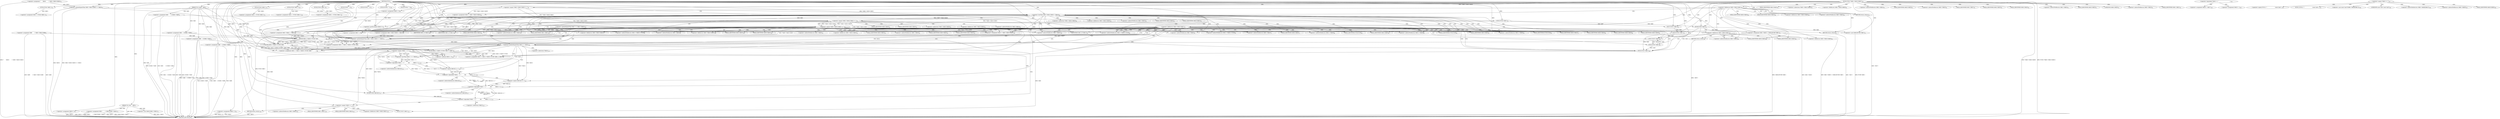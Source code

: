 digraph "FUN1" {  
"8" [label = <(METHOD,FUN1)<SUB>1</SUB>> ]
"488" [label = <(METHOD_RETURN,ANY)<SUB>1</SUB>> ]
"9" [label = <(PARAM,T42_Face    VAR1)<SUB>1</SUB>> ]
"10" [label = <(PARAM,T42_Loader  VAR2)<SUB>2</SUB>> ]
"13" [label = <(&lt;operator&gt;.assignment,VAR3       = &amp;VAR2-&gt;VAR3)<SUB>4</SUB>> ]
"20" [label = <(&lt;operator&gt;.assignment,VAR4   = &amp;VAR2-&gt;VAR5)<SUB>5</SUB>> ]
"27" [label = <(&lt;operator&gt;.assignment,VAR6   = &amp;VAR2-&gt;VAR7)<SUB>6</SUB>> ]
"34" [label = <(&lt;operator&gt;.assignment,VAR8   = &amp;VAR2-&gt;VAR8)<SUB>7</SUB>> ]
"41" [label = <(&lt;operator&gt;.assignment,VAR9       = VAR3-&gt;VAR10.VAR9)<SUB>8</SUB>> ]
"50" [label = <(&lt;operator&gt;.assignment,VAR12        = (VAR13)VAR1-&gt;VAR12)<SUB>11</SUB>> ]
"59" [label = <(&lt;operator&gt;.assignment,*       VAR16        = VAR3-&gt;VAR10.VAR16)<SUB>14</SUB>> ]
"68" [label = <(&lt;operator&gt;.assignment,VAR18 = 0)<SUB>16</SUB>> ]
"72" [label = <(&lt;operator&gt;.assignment,VAR19 = 0)<SUB>17</SUB>> ]
"75" [label = <(FUN2,FUN2( VAR3 ))<SUB>20</SUB>> ]
"236" [label = <(&lt;operator&gt;.assignment,VAR11 = VAR12-&gt;VAR26-&gt;FUN8( VAR4,
             ...)<SUB>80</SUB>> ]
"253" [label = <(&lt;operator&gt;.assignment,VAR11 = VAR12-&gt;VAR26-&gt;FUN8( VAR6,
             ...)<SUB>86</SUB>> ]
"270" [label = <(&lt;operator&gt;.assignment,VAR11 = VAR12-&gt;VAR26-&gt;FUN8( VAR8, 4, VAR9 ))<SUB>95</SUB>> ]
"285" [label = <(&lt;operator&gt;.assignment,VAR17 = 0)<SUB>99</SUB>> ]
"78" [label = <(&lt;operator&gt;.greaterEqualsThan,VAR3-&gt;VAR10.VAR20 &gt;= VAR16)<SUB>22</SUB>> ]
"94" [label = <(FUN5,FUN5( *VAR3-&gt;VAR10.VAR20 ))<SUB>29</SUB>> ]
"221" [label = <(&lt;operator&gt;.greaterEqualsThan,VAR3-&gt;VAR10.VAR20 &gt;= VAR16)<SUB>71</SUB>> ]
"250" [label = <(IDENTIFIER,VAR11,if (VAR11))<SUB>83</SUB>> ]
"267" [label = <(IDENTIFIER,VAR11,if (VAR11))<SUB>89</SUB>> ]
"282" [label = <(IDENTIFIER,VAR11,if (VAR11))<SUB>96</SUB>> ]
"52" [label = <(&lt;operator&gt;.cast,(VAR13)VAR1-&gt;VAR12)<SUB>11</SUB>> ]
"86" [label = <(FUN3,FUN3(( &quot;&quot; )))<SUB>24</SUB>> ]
"88" [label = <(&lt;operator&gt;.assignment,VAR11 = FUN4( VAR21 ))<SUB>25</SUB>> ]
"102" [label = <(&lt;operator&gt;.assignment,VAR2-&gt;VAR23 = (VAR24)FUN6( VAR3 ))<SUB>31</SUB>> ]
"229" [label = <(FUN3,FUN3(( &quot;&quot; )))<SUB>73</SUB>> ]
"231" [label = <(&lt;operator&gt;.assignment,VAR11 = FUN4( VAR21 ))<SUB>74</SUB>> ]
"238" [label = <(FUN8,VAR12-&gt;VAR26-&gt;FUN8( VAR4,
                     ...)<SUB>80</SUB>> ]
"255" [label = <(FUN8,VAR12-&gt;VAR26-&gt;FUN8( VAR6,
                     ...)<SUB>86</SUB>> ]
"272" [label = <(FUN8,VAR12-&gt;VAR26-&gt;FUN8( VAR8, 4, VAR9 ))<SUB>95</SUB>> ]
"291" [label = <(FUN2,FUN2( VAR3 ))<SUB>106</SUB>> ]
"293" [label = <(&lt;operator&gt;.assignment,VAR15 = VAR3-&gt;VAR10.VAR20)<SUB>108</SUB>> ]
"343" [label = <(FUN7,FUN7( VAR3 ))<SUB>122</SUB>> ]
"301" [label = <(&lt;operator&gt;.greaterEqualsThan,VAR15 &gt;= VAR16)<SUB>109</SUB>> ]
"307" [label = <(&lt;operator&gt;.logicalAnd,*VAR15   == ''          &amp;&amp;
           VAR15 + 3...)<SUB>113</SUB>> ]
"337" [label = <(&lt;operator&gt;.equals,*VAR15 == '')<SUB>119</SUB>> ]
"354" [label = <(FUN3,FUN3(( &quot;&quot; )))<SUB>138</SUB>> ]
"356" [label = <(&lt;operator&gt;.assignment,VAR11 = FUN4( VAR21 ))<SUB>139</SUB>> ]
"90" [label = <(FUN4,FUN4( VAR21 ))<SUB>25</SUB>> ]
"106" [label = <(&lt;operator&gt;.cast,(VAR24)FUN6( VAR3 ))<SUB>31</SUB>> ]
"117" [label = <(RETURN,return;,return;)<SUB>33</SUB>> ]
"121" [label = <(&lt;operator&gt;.equals,*VAR3-&gt;VAR10.VAR20 == '')<SUB>35</SUB>> ]
"233" [label = <(FUN4,FUN4( VAR21 ))<SUB>74</SUB>> ]
"352" [label = <(RETURN,return;,return;)<SUB>136</SUB>> ]
"108" [label = <(FUN6,FUN6( VAR3 ))<SUB>31</SUB>> ]
"131" [label = <(&lt;operator&gt;.assignment,VAR25 = 0)<SUB>39</SUB>> ]
"134" [label = <(FUN7,FUN7( VAR3 ))<SUB>42</SUB>> ]
"144" [label = <(FUN2,FUN2( VAR3 ))<SUB>45</SUB>> ]
"146" [label = <(&lt;operator&gt;.assignment,VAR15 = VAR3-&gt;VAR10.VAR20)<SUB>46</SUB>> ]
"308" [label = <(&lt;operator&gt;.logicalAnd,*VAR15   == ''          &amp;&amp;
           VAR15 + 3...)<SUB>113</SUB>> ]
"330" [label = <(FUN9,FUN9( VAR15[3] ))<SUB>117</SUB>> ]
"358" [label = <(FUN4,FUN4( VAR21 ))<SUB>139</SUB>> ]
"154" [label = <(&lt;operator&gt;.lessThan,VAR3-&gt;VAR10.VAR20 &lt; VAR16)<SUB>48</SUB>> ]
"213" [label = <(FUN3,FUN3(( &quot;&quot; )))<SUB>66</SUB>> ]
"215" [label = <(&lt;operator&gt;.assignment,VAR11 = FUN4( VAR21 ))<SUB>67</SUB>> ]
"309" [label = <(&lt;operator&gt;.logicalAnd,*VAR15   == ''          &amp;&amp;
           VAR15 + 3...)<SUB>113</SUB>> ]
"325" [label = <(&lt;operator&gt;.equals,VAR15[2] == '')<SUB>116</SUB>> ]
"143" [label = <(RETURN,return;,return;)<SUB>44</SUB>> ]
"199" [label = <(FUN7,FUN7( VAR3 ))<SUB>58</SUB>> ]
"209" [label = <(FUN2,FUN2( VAR3 ))<SUB>61</SUB>> ]
"310" [label = <(&lt;operator&gt;.logicalAnd,*VAR15   == ''          &amp;&amp;
           VAR15 + 3...)<SUB>113</SUB>> ]
"320" [label = <(&lt;operator&gt;.equals,VAR15[1] == '')<SUB>115</SUB>> ]
"163" [label = <(&lt;operator&gt;.equals,*VAR3-&gt;VAR10.VAR20 == '')<SUB>50</SUB>> ]
"217" [label = <(FUN4,FUN4( VAR21 ))<SUB>67</SUB>> ]
"311" [label = <(&lt;operator&gt;.equals,*VAR15   == '')<SUB>113</SUB>> ]
"315" [label = <(&lt;operator&gt;.lessThan,VAR15 + 3 &lt; VAR16)<SUB>114</SUB>> ]
"172" [label = <(&lt;operator&gt;.postIncrement,VAR25++)<SUB>51</SUB>> ]
"208" [label = <(RETURN,return;,return;)<SUB>60</SUB>> ]
"316" [label = <(&lt;operator&gt;.addition,VAR15 + 3)<SUB>114</SUB>> ]
"177" [label = <(&lt;operator&gt;.equals,*VAR3-&gt;VAR10.VAR20 == '')<SUB>52</SUB>> ]
"186" [label = <(&lt;operator&gt;.assignment,VAR2-&gt;VAR23  = VAR25)<SUB>54</SUB>> ]
"191" [label = <(&lt;operator&gt;.assignment,VAR3-&gt;VAR10.VAR20 = VAR15)<SUB>55</SUB>> ]
"222" [label = <(&lt;operator&gt;.fieldAccess,VAR3-&gt;VAR10.VAR20)<SUB>71</SUB>> ]
"239" [label = <(&lt;operator&gt;.indirectFieldAccess,VAR12-&gt;VAR26-&gt;FUN8)<SUB>80</SUB>> ]
"245" [label = <(&lt;operator&gt;.indirectFieldAccess,VAR2-&gt;VAR23)<SUB>81</SUB>> ]
"256" [label = <(&lt;operator&gt;.indirectFieldAccess,VAR12-&gt;VAR26-&gt;FUN8)<SUB>86</SUB>> ]
"262" [label = <(&lt;operator&gt;.indirectFieldAccess,VAR2-&gt;VAR23)<SUB>87</SUB>> ]
"273" [label = <(&lt;operator&gt;.indirectFieldAccess,VAR12-&gt;VAR26-&gt;FUN8)<SUB>95</SUB>> ]
"103" [label = <(&lt;operator&gt;.indirectFieldAccess,VAR2-&gt;VAR23)<SUB>31</SUB>> ]
"111" [label = <(&lt;operator&gt;.fieldAccess,VAR3-&gt;VAR10.VAR11)<SUB>32</SUB>> ]
"223" [label = <(&lt;operator&gt;.indirectFieldAccess,VAR3-&gt;VAR10)<SUB>71</SUB>> ]
"226" [label = <(FIELD_IDENTIFIER,VAR20,VAR20)<SUB>71</SUB>> ]
"240" [label = <(&lt;operator&gt;.indirectFieldAccess,VAR12-&gt;VAR26)<SUB>80</SUB>> ]
"243" [label = <(FIELD_IDENTIFIER,FUN8,FUN8)<SUB>80</SUB>> ]
"247" [label = <(FIELD_IDENTIFIER,VAR23,VAR23)<SUB>81</SUB>> ]
"257" [label = <(&lt;operator&gt;.indirectFieldAccess,VAR12-&gt;VAR26)<SUB>86</SUB>> ]
"260" [label = <(FIELD_IDENTIFIER,FUN8,FUN8)<SUB>86</SUB>> ]
"264" [label = <(FIELD_IDENTIFIER,VAR23,VAR23)<SUB>87</SUB>> ]
"274" [label = <(&lt;operator&gt;.indirectFieldAccess,VAR12-&gt;VAR26)<SUB>95</SUB>> ]
"277" [label = <(FIELD_IDENTIFIER,FUN8,FUN8)<SUB>95</SUB>> ]
"295" [label = <(&lt;operator&gt;.fieldAccess,VAR3-&gt;VAR10.VAR20)<SUB>108</SUB>> ]
"346" [label = <(&lt;operator&gt;.fieldAccess,VAR3-&gt;VAR10.VAR11)<SUB>135</SUB>> ]
"395" [label = <(&lt;operator&gt;.logicalAnd,*VAR15 == ''                                   ...)<SUB>154</SUB>> ]
"481" [label = <(&lt;operator&gt;.greaterEqualsThan,VAR17 &gt;= VAR2-&gt;VAR23)<SUB>183</SUB>> ]
"105" [label = <(FIELD_IDENTIFIER,VAR23,VAR23)<SUB>31</SUB>> ]
"107" [label = <(UNKNOWN,VAR24,VAR24)<SUB>31</SUB>> ]
"112" [label = <(&lt;operator&gt;.indirectFieldAccess,VAR3-&gt;VAR10)<SUB>32</SUB>> ]
"115" [label = <(FIELD_IDENTIFIER,VAR11,VAR11)<SUB>32</SUB>> ]
"225" [label = <(FIELD_IDENTIFIER,VAR10,VAR10)<SUB>71</SUB>> ]
"242" [label = <(FIELD_IDENTIFIER,VAR26,VAR26)<SUB>80</SUB>> ]
"259" [label = <(FIELD_IDENTIFIER,VAR26,VAR26)<SUB>86</SUB>> ]
"276" [label = <(FIELD_IDENTIFIER,VAR26,VAR26)<SUB>95</SUB>> ]
"296" [label = <(&lt;operator&gt;.indirectFieldAccess,VAR3-&gt;VAR10)<SUB>108</SUB>> ]
"299" [label = <(FIELD_IDENTIFIER,VAR20,VAR20)<SUB>108</SUB>> ]
"338" [label = <(&lt;operator&gt;.indirection,*VAR15)<SUB>119</SUB>> ]
"347" [label = <(&lt;operator&gt;.indirectFieldAccess,VAR3-&gt;VAR10)<SUB>135</SUB>> ]
"350" [label = <(FIELD_IDENTIFIER,VAR11,VAR11)<SUB>135</SUB>> ]
"396" [label = <(&lt;operator&gt;.equals,*VAR15 == '')<SUB>154</SUB>> ]
"400" [label = <(&lt;operator&gt;.equals,FUN11( &quot;&quot;,
                        (const char*...)<SUB>155</SUB>> ]
"412" [label = <(&lt;operator&gt;.assignment,VAR18 = VAR17)<SUB>158</SUB>> ]
"415" [label = <(&lt;operator&gt;.assignment,VAR19 = 1)<SUB>159</SUB>> ]
"114" [label = <(FIELD_IDENTIFIER,VAR10,VAR10)<SUB>32</SUB>> ]
"122" [label = <(&lt;operator&gt;.indirection,*VAR3-&gt;VAR10.VAR20)<SUB>35</SUB>> ]
"298" [label = <(FIELD_IDENTIFIER,VAR10,VAR10)<SUB>108</SUB>> ]
"331" [label = <(&lt;operator&gt;.indirectIndexAccess,VAR15[3])<SUB>117</SUB>> ]
"349" [label = <(FIELD_IDENTIFIER,VAR10,VAR10)<SUB>135</SUB>> ]
"401" [label = <(FUN11,FUN11( &quot;&quot;,
                        (const char*...)<SUB>155</SUB>> ]
"123" [label = <(&lt;operator&gt;.fieldAccess,VAR3-&gt;VAR10.VAR20)<SUB>35</SUB>> ]
"137" [label = <(&lt;operator&gt;.fieldAccess,VAR3-&gt;VAR10.VAR11)<SUB>43</SUB>> ]
"148" [label = <(&lt;operator&gt;.fieldAccess,VAR3-&gt;VAR10.VAR20)<SUB>46</SUB>> ]
"326" [label = <(&lt;operator&gt;.indirectIndexAccess,VAR15[2])<SUB>116</SUB>> ]
"403" [label = <(&lt;operator&gt;.cast,(const char*)(VAR6-&gt;VAR28[VAR17]))<SUB>156</SUB>> ]
"124" [label = <(&lt;operator&gt;.indirectFieldAccess,VAR3-&gt;VAR10)<SUB>35</SUB>> ]
"127" [label = <(FIELD_IDENTIFIER,VAR20,VAR20)<SUB>35</SUB>> ]
"138" [label = <(&lt;operator&gt;.indirectFieldAccess,VAR3-&gt;VAR10)<SUB>43</SUB>> ]
"141" [label = <(FIELD_IDENTIFIER,VAR11,VAR11)<SUB>43</SUB>> ]
"149" [label = <(&lt;operator&gt;.indirectFieldAccess,VAR3-&gt;VAR10)<SUB>46</SUB>> ]
"152" [label = <(FIELD_IDENTIFIER,VAR20,VAR20)<SUB>46</SUB>> ]
"155" [label = <(&lt;operator&gt;.fieldAccess,VAR3-&gt;VAR10.VAR20)<SUB>48</SUB>> ]
"321" [label = <(&lt;operator&gt;.indirectIndexAccess,VAR15[1])<SUB>115</SUB>> ]
"404" [label = <(UNKNOWN,const char*,const char*)<SUB>156</SUB>> ]
"405" [label = <(&lt;operator&gt;.indirectIndexAccess,VAR6-&gt;VAR28[VAR17])<SUB>156</SUB>> ]
"126" [label = <(FIELD_IDENTIFIER,VAR10,VAR10)<SUB>35</SUB>> ]
"140" [label = <(FIELD_IDENTIFIER,VAR10,VAR10)<SUB>43</SUB>> ]
"151" [label = <(FIELD_IDENTIFIER,VAR10,VAR10)<SUB>46</SUB>> ]
"156" [label = <(&lt;operator&gt;.indirectFieldAccess,VAR3-&gt;VAR10)<SUB>48</SUB>> ]
"159" [label = <(FIELD_IDENTIFIER,VAR20,VAR20)<SUB>48</SUB>> ]
"202" [label = <(&lt;operator&gt;.fieldAccess,VAR3-&gt;VAR10.VAR11)<SUB>59</SUB>> ]
"312" [label = <(&lt;operator&gt;.indirection,*VAR15)<SUB>113</SUB>> ]
"406" [label = <(&lt;operator&gt;.indirectFieldAccess,VAR6-&gt;VAR28)<SUB>156</SUB>> ]
"158" [label = <(FIELD_IDENTIFIER,VAR10,VAR10)<SUB>48</SUB>> ]
"164" [label = <(&lt;operator&gt;.indirection,*VAR3-&gt;VAR10.VAR20)<SUB>50</SUB>> ]
"203" [label = <(&lt;operator&gt;.indirectFieldAccess,VAR3-&gt;VAR10)<SUB>59</SUB>> ]
"206" [label = <(FIELD_IDENTIFIER,VAR11,VAR11)<SUB>59</SUB>> ]
"408" [label = <(FIELD_IDENTIFIER,VAR28,VAR28)<SUB>156</SUB>> ]
"165" [label = <(&lt;operator&gt;.fieldAccess,VAR3-&gt;VAR10.VAR20)<SUB>50</SUB>> ]
"205" [label = <(FIELD_IDENTIFIER,VAR10,VAR10)<SUB>59</SUB>> ]
"166" [label = <(&lt;operator&gt;.indirectFieldAccess,VAR3-&gt;VAR10)<SUB>50</SUB>> ]
"169" [label = <(FIELD_IDENTIFIER,VAR20,VAR20)<SUB>50</SUB>> ]
"168" [label = <(FIELD_IDENTIFIER,VAR10,VAR10)<SUB>50</SUB>> ]
"178" [label = <(&lt;operator&gt;.indirection,*VAR3-&gt;VAR10.VAR20)<SUB>52</SUB>> ]
"179" [label = <(&lt;operator&gt;.fieldAccess,VAR3-&gt;VAR10.VAR20)<SUB>52</SUB>> ]
"187" [label = <(&lt;operator&gt;.indirectFieldAccess,VAR2-&gt;VAR23)<SUB>54</SUB>> ]
"192" [label = <(&lt;operator&gt;.fieldAccess,VAR3-&gt;VAR10.VAR20)<SUB>55</SUB>> ]
"180" [label = <(&lt;operator&gt;.indirectFieldAccess,VAR3-&gt;VAR10)<SUB>52</SUB>> ]
"183" [label = <(FIELD_IDENTIFIER,VAR20,VAR20)<SUB>52</SUB>> ]
"189" [label = <(FIELD_IDENTIFIER,VAR23,VAR23)<SUB>54</SUB>> ]
"193" [label = <(&lt;operator&gt;.indirectFieldAccess,VAR3-&gt;VAR10)<SUB>55</SUB>> ]
"196" [label = <(FIELD_IDENTIFIER,VAR20,VAR20)<SUB>55</SUB>> ]
"182" [label = <(FIELD_IDENTIFIER,VAR10,VAR10)<SUB>52</SUB>> ]
"195" [label = <(FIELD_IDENTIFIER,VAR10,VAR10)<SUB>55</SUB>> ]
  "352" -> "488"  [ label = "DDG: &lt;RET&gt;"] 
  "117" -> "488"  [ label = "DDG: &lt;RET&gt;"] 
  "208" -> "488"  [ label = "DDG: &lt;RET&gt;"] 
  "143" -> "488"  [ label = "DDG: &lt;RET&gt;"] 
  "9" -> "488"  [ label = "DDG: VAR1"] 
  "10" -> "488"  [ label = "DDG: VAR2"] 
  "13" -> "488"  [ label = "DDG: &amp;VAR2-&gt;VAR3"] 
  "13" -> "488"  [ label = "DDG: VAR3       = &amp;VAR2-&gt;VAR3"] 
  "20" -> "488"  [ label = "DDG: VAR4"] 
  "20" -> "488"  [ label = "DDG: &amp;VAR2-&gt;VAR5"] 
  "20" -> "488"  [ label = "DDG: VAR4   = &amp;VAR2-&gt;VAR5"] 
  "27" -> "488"  [ label = "DDG: VAR6"] 
  "27" -> "488"  [ label = "DDG: &amp;VAR2-&gt;VAR7"] 
  "27" -> "488"  [ label = "DDG: VAR6   = &amp;VAR2-&gt;VAR7"] 
  "34" -> "488"  [ label = "DDG: VAR8"] 
  "34" -> "488"  [ label = "DDG: &amp;VAR2-&gt;VAR8"] 
  "34" -> "488"  [ label = "DDG: VAR8   = &amp;VAR2-&gt;VAR8"] 
  "41" -> "488"  [ label = "DDG: VAR9"] 
  "41" -> "488"  [ label = "DDG: VAR9       = VAR3-&gt;VAR10.VAR9"] 
  "50" -> "488"  [ label = "DDG: VAR12"] 
  "52" -> "488"  [ label = "DDG: VAR1-&gt;VAR12"] 
  "50" -> "488"  [ label = "DDG: (VAR13)VAR1-&gt;VAR12"] 
  "50" -> "488"  [ label = "DDG: VAR12        = (VAR13)VAR1-&gt;VAR12"] 
  "59" -> "488"  [ label = "DDG: *       VAR16        = VAR3-&gt;VAR10.VAR16"] 
  "68" -> "488"  [ label = "DDG: VAR18"] 
  "68" -> "488"  [ label = "DDG: VAR18 = 0"] 
  "72" -> "488"  [ label = "DDG: VAR19"] 
  "72" -> "488"  [ label = "DDG: VAR19 = 0"] 
  "75" -> "488"  [ label = "DDG: FUN2( VAR3 )"] 
  "78" -> "488"  [ label = "DDG: VAR16"] 
  "78" -> "488"  [ label = "DDG: VAR3-&gt;VAR10.VAR20 &gt;= VAR16"] 
  "94" -> "488"  [ label = "DDG: *VAR3-&gt;VAR10.VAR20"] 
  "94" -> "488"  [ label = "DDG: FUN5( *VAR3-&gt;VAR10.VAR20 )"] 
  "102" -> "488"  [ label = "DDG: VAR2-&gt;VAR23"] 
  "108" -> "488"  [ label = "DDG: VAR3"] 
  "106" -> "488"  [ label = "DDG: FUN6( VAR3 )"] 
  "102" -> "488"  [ label = "DDG: (VAR24)FUN6( VAR3 )"] 
  "102" -> "488"  [ label = "DDG: VAR2-&gt;VAR23 = (VAR24)FUN6( VAR3 )"] 
  "8" -> "9"  [ label = "DDG: "] 
  "8" -> "10"  [ label = "DDG: "] 
  "10" -> "13"  [ label = "DDG: VAR2"] 
  "10" -> "20"  [ label = "DDG: VAR2"] 
  "10" -> "27"  [ label = "DDG: VAR2"] 
  "10" -> "34"  [ label = "DDG: VAR2"] 
  "9" -> "50"  [ label = "DDG: VAR1"] 
  "8" -> "68"  [ label = "DDG: "] 
  "8" -> "72"  [ label = "DDG: "] 
  "238" -> "236"  [ label = "DDG: VAR12-&gt;VAR26-&gt;FUN8"] 
  "238" -> "236"  [ label = "DDG: VAR4"] 
  "238" -> "236"  [ label = "DDG: VAR2-&gt;VAR23"] 
  "238" -> "236"  [ label = "DDG: VAR9"] 
  "255" -> "253"  [ label = "DDG: VAR12-&gt;VAR26-&gt;FUN8"] 
  "255" -> "253"  [ label = "DDG: VAR6"] 
  "255" -> "253"  [ label = "DDG: VAR2-&gt;VAR23"] 
  "255" -> "253"  [ label = "DDG: VAR9"] 
  "272" -> "270"  [ label = "DDG: VAR12-&gt;VAR26-&gt;FUN8"] 
  "272" -> "270"  [ label = "DDG: VAR8"] 
  "272" -> "270"  [ label = "DDG: 4"] 
  "272" -> "270"  [ label = "DDG: VAR9"] 
  "8" -> "285"  [ label = "DDG: "] 
  "13" -> "75"  [ label = "DDG: VAR3"] 
  "8" -> "75"  [ label = "DDG: "] 
  "8" -> "250"  [ label = "DDG: "] 
  "8" -> "267"  [ label = "DDG: "] 
  "8" -> "282"  [ label = "DDG: "] 
  "9" -> "52"  [ label = "DDG: VAR1"] 
  "59" -> "78"  [ label = "DDG: VAR16"] 
  "8" -> "78"  [ label = "DDG: "] 
  "90" -> "88"  [ label = "DDG: VAR21"] 
  "108" -> "102"  [ label = "DDG: VAR3"] 
  "94" -> "221"  [ label = "DDG: *VAR3-&gt;VAR10.VAR20"] 
  "121" -> "221"  [ label = "DDG: *VAR3-&gt;VAR10.VAR20"] 
  "154" -> "221"  [ label = "DDG: VAR3-&gt;VAR10.VAR20"] 
  "163" -> "221"  [ label = "DDG: *VAR3-&gt;VAR10.VAR20"] 
  "177" -> "221"  [ label = "DDG: *VAR3-&gt;VAR10.VAR20"] 
  "191" -> "221"  [ label = "DDG: VAR3-&gt;VAR10.VAR20"] 
  "78" -> "221"  [ label = "DDG: VAR16"] 
  "154" -> "221"  [ label = "DDG: VAR16"] 
  "8" -> "221"  [ label = "DDG: "] 
  "233" -> "231"  [ label = "DDG: VAR21"] 
  "20" -> "238"  [ label = "DDG: VAR4"] 
  "8" -> "238"  [ label = "DDG: "] 
  "10" -> "238"  [ label = "DDG: VAR2"] 
  "186" -> "238"  [ label = "DDG: VAR2-&gt;VAR23"] 
  "102" -> "238"  [ label = "DDG: VAR2-&gt;VAR23"] 
  "41" -> "238"  [ label = "DDG: VAR9"] 
  "238" -> "255"  [ label = "DDG: VAR12-&gt;VAR26-&gt;FUN8"] 
  "27" -> "255"  [ label = "DDG: VAR6"] 
  "8" -> "255"  [ label = "DDG: "] 
  "10" -> "255"  [ label = "DDG: VAR2"] 
  "238" -> "255"  [ label = "DDG: VAR2-&gt;VAR23"] 
  "238" -> "255"  [ label = "DDG: VAR9"] 
  "255" -> "272"  [ label = "DDG: VAR12-&gt;VAR26-&gt;FUN8"] 
  "34" -> "272"  [ label = "DDG: VAR8"] 
  "8" -> "272"  [ label = "DDG: "] 
  "255" -> "272"  [ label = "DDG: VAR9"] 
  "94" -> "293"  [ label = "DDG: *VAR3-&gt;VAR10.VAR20"] 
  "121" -> "293"  [ label = "DDG: *VAR3-&gt;VAR10.VAR20"] 
  "163" -> "293"  [ label = "DDG: *VAR3-&gt;VAR10.VAR20"] 
  "177" -> "293"  [ label = "DDG: *VAR3-&gt;VAR10.VAR20"] 
  "8" -> "86"  [ label = "DDG: "] 
  "8" -> "229"  [ label = "DDG: "] 
  "144" -> "291"  [ label = "DDG: VAR3"] 
  "209" -> "291"  [ label = "DDG: VAR3"] 
  "108" -> "291"  [ label = "DDG: VAR3"] 
  "8" -> "291"  [ label = "DDG: "] 
  "291" -> "343"  [ label = "DDG: VAR3"] 
  "8" -> "343"  [ label = "DDG: "] 
  "358" -> "356"  [ label = "DDG: VAR21"] 
  "8" -> "90"  [ label = "DDG: "] 
  "108" -> "106"  [ label = "DDG: VAR3"] 
  "8" -> "117"  [ label = "DDG: "] 
  "8" -> "233"  [ label = "DDG: "] 
  "293" -> "301"  [ label = "DDG: VAR15"] 
  "8" -> "301"  [ label = "DDG: "] 
  "221" -> "301"  [ label = "DDG: VAR16"] 
  "308" -> "307"  [ label = "DDG: *VAR15   == ''          &amp;&amp;
           VAR15 + 3 &lt; VAR16        &amp;&amp;
           VAR15[1] == ''"] 
  "308" -> "307"  [ label = "DDG: VAR15[2] == ''"] 
  "330" -> "307"  [ label = "DDG: VAR15[3]"] 
  "311" -> "337"  [ label = "DDG: *VAR15"] 
  "8" -> "337"  [ label = "DDG: "] 
  "8" -> "352"  [ label = "DDG: "] 
  "8" -> "354"  [ label = "DDG: "] 
  "75" -> "108"  [ label = "DDG: VAR3"] 
  "8" -> "108"  [ label = "DDG: "] 
  "94" -> "121"  [ label = "DDG: *VAR3-&gt;VAR10.VAR20"] 
  "8" -> "121"  [ label = "DDG: "] 
  "8" -> "131"  [ label = "DDG: "] 
  "121" -> "146"  [ label = "DDG: *VAR3-&gt;VAR10.VAR20"] 
  "309" -> "308"  [ label = "DDG: *VAR15   == ''          &amp;&amp;
           VAR15 + 3 &lt; VAR16"] 
  "309" -> "308"  [ label = "DDG: VAR15[1] == ''"] 
  "325" -> "308"  [ label = "DDG: VAR15[2]"] 
  "325" -> "308"  [ label = "DDG: ''"] 
  "301" -> "330"  [ label = "DDG: VAR15"] 
  "311" -> "330"  [ label = "DDG: *VAR15"] 
  "8" -> "330"  [ label = "DDG: "] 
  "8" -> "358"  [ label = "DDG: "] 
  "75" -> "134"  [ label = "DDG: VAR3"] 
  "8" -> "134"  [ label = "DDG: "] 
  "134" -> "144"  [ label = "DDG: VAR3"] 
  "8" -> "144"  [ label = "DDG: "] 
  "217" -> "215"  [ label = "DDG: VAR21"] 
  "310" -> "309"  [ label = "DDG: *VAR15   == ''"] 
  "310" -> "309"  [ label = "DDG: VAR15 + 3 &lt; VAR16"] 
  "320" -> "309"  [ label = "DDG: VAR15[1]"] 
  "320" -> "309"  [ label = "DDG: ''"] 
  "301" -> "325"  [ label = "DDG: VAR15"] 
  "311" -> "325"  [ label = "DDG: *VAR15"] 
  "8" -> "325"  [ label = "DDG: "] 
  "8" -> "143"  [ label = "DDG: "] 
  "121" -> "154"  [ label = "DDG: *VAR3-&gt;VAR10.VAR20"] 
  "163" -> "154"  [ label = "DDG: *VAR3-&gt;VAR10.VAR20"] 
  "177" -> "154"  [ label = "DDG: *VAR3-&gt;VAR10.VAR20"] 
  "78" -> "154"  [ label = "DDG: VAR16"] 
  "8" -> "154"  [ label = "DDG: "] 
  "8" -> "213"  [ label = "DDG: "] 
  "311" -> "310"  [ label = "DDG: *VAR15"] 
  "311" -> "310"  [ label = "DDG: ''"] 
  "315" -> "310"  [ label = "DDG: VAR15 + 3"] 
  "315" -> "310"  [ label = "DDG: VAR16"] 
  "301" -> "320"  [ label = "DDG: VAR15"] 
  "311" -> "320"  [ label = "DDG: *VAR15"] 
  "8" -> "320"  [ label = "DDG: "] 
  "144" -> "199"  [ label = "DDG: VAR3"] 
  "209" -> "199"  [ label = "DDG: VAR3"] 
  "8" -> "199"  [ label = "DDG: "] 
  "199" -> "209"  [ label = "DDG: VAR3"] 
  "8" -> "209"  [ label = "DDG: "] 
  "8" -> "217"  [ label = "DDG: "] 
  "8" -> "311"  [ label = "DDG: "] 
  "301" -> "315"  [ label = "DDG: VAR15"] 
  "311" -> "315"  [ label = "DDG: *VAR15"] 
  "8" -> "315"  [ label = "DDG: "] 
  "301" -> "315"  [ label = "DDG: VAR16"] 
  "121" -> "163"  [ label = "DDG: *VAR3-&gt;VAR10.VAR20"] 
  "177" -> "163"  [ label = "DDG: *VAR3-&gt;VAR10.VAR20"] 
  "8" -> "163"  [ label = "DDG: "] 
  "8" -> "208"  [ label = "DDG: "] 
  "301" -> "316"  [ label = "DDG: VAR15"] 
  "311" -> "316"  [ label = "DDG: *VAR15"] 
  "8" -> "316"  [ label = "DDG: "] 
  "131" -> "172"  [ label = "DDG: VAR25"] 
  "8" -> "172"  [ label = "DDG: "] 
  "163" -> "177"  [ label = "DDG: *VAR3-&gt;VAR10.VAR20"] 
  "8" -> "177"  [ label = "DDG: "] 
  "131" -> "186"  [ label = "DDG: VAR25"] 
  "172" -> "186"  [ label = "DDG: VAR25"] 
  "8" -> "186"  [ label = "DDG: "] 
  "146" -> "191"  [ label = "DDG: VAR15"] 
  "8" -> "191"  [ label = "DDG: "] 
  "94" -> "102"  [ label = "CDG: "] 
  "94" -> "114"  [ label = "CDG: "] 
  "94" -> "112"  [ label = "CDG: "] 
  "94" -> "134"  [ label = "CDG: "] 
  "94" -> "138"  [ label = "CDG: "] 
  "94" -> "127"  [ label = "CDG: "] 
  "94" -> "108"  [ label = "CDG: "] 
  "94" -> "141"  [ label = "CDG: "] 
  "94" -> "122"  [ label = "CDG: "] 
  "94" -> "123"  [ label = "CDG: "] 
  "94" -> "140"  [ label = "CDG: "] 
  "94" -> "107"  [ label = "CDG: "] 
  "94" -> "115"  [ label = "CDG: "] 
  "94" -> "131"  [ label = "CDG: "] 
  "94" -> "103"  [ label = "CDG: "] 
  "94" -> "121"  [ label = "CDG: "] 
  "94" -> "137"  [ label = "CDG: "] 
  "94" -> "111"  [ label = "CDG: "] 
  "94" -> "106"  [ label = "CDG: "] 
  "94" -> "126"  [ label = "CDG: "] 
  "94" -> "105"  [ label = "CDG: "] 
  "94" -> "124"  [ label = "CDG: "] 
  "111" -> "240"  [ label = "CDG: "] 
  "111" -> "272"  [ label = "CDG: "] 
  "111" -> "226"  [ label = "CDG: "] 
  "111" -> "243"  [ label = "CDG: "] 
  "111" -> "256"  [ label = "CDG: "] 
  "111" -> "262"  [ label = "CDG: "] 
  "111" -> "298"  [ label = "CDG: "] 
  "111" -> "264"  [ label = "CDG: "] 
  "111" -> "247"  [ label = "CDG: "] 
  "111" -> "242"  [ label = "CDG: "] 
  "111" -> "238"  [ label = "CDG: "] 
  "111" -> "276"  [ label = "CDG: "] 
  "111" -> "296"  [ label = "CDG: "] 
  "111" -> "274"  [ label = "CDG: "] 
  "111" -> "236"  [ label = "CDG: "] 
  "111" -> "260"  [ label = "CDG: "] 
  "111" -> "253"  [ label = "CDG: "] 
  "111" -> "117"  [ label = "CDG: "] 
  "111" -> "222"  [ label = "CDG: "] 
  "111" -> "282"  [ label = "CDG: "] 
  "111" -> "225"  [ label = "CDG: "] 
  "111" -> "257"  [ label = "CDG: "] 
  "111" -> "273"  [ label = "CDG: "] 
  "111" -> "245"  [ label = "CDG: "] 
  "111" -> "291"  [ label = "CDG: "] 
  "111" -> "301"  [ label = "CDG: "] 
  "111" -> "255"  [ label = "CDG: "] 
  "111" -> "223"  [ label = "CDG: "] 
  "111" -> "285"  [ label = "CDG: "] 
  "111" -> "259"  [ label = "CDG: "] 
  "111" -> "293"  [ label = "CDG: "] 
  "111" -> "267"  [ label = "CDG: "] 
  "111" -> "221"  [ label = "CDG: "] 
  "111" -> "239"  [ label = "CDG: "] 
  "111" -> "295"  [ label = "CDG: "] 
  "111" -> "299"  [ label = "CDG: "] 
  "111" -> "277"  [ label = "CDG: "] 
  "111" -> "270"  [ label = "CDG: "] 
  "111" -> "250"  [ label = "CDG: "] 
  "301" -> "308"  [ label = "CDG: "] 
  "301" -> "311"  [ label = "CDG: "] 
  "301" -> "310"  [ label = "CDG: "] 
  "301" -> "307"  [ label = "CDG: "] 
  "301" -> "309"  [ label = "CDG: "] 
  "301" -> "312"  [ label = "CDG: "] 
  "307" -> "338"  [ label = "CDG: "] 
  "307" -> "337"  [ label = "CDG: "] 
  "337" -> "349"  [ label = "CDG: "] 
  "337" -> "346"  [ label = "CDG: "] 
  "337" -> "347"  [ label = "CDG: "] 
  "337" -> "352"  [ label = "CDG: "] 
  "337" -> "343"  [ label = "CDG: "] 
  "337" -> "350"  [ label = "CDG: "] 
  "395" -> "412"  [ label = "CDG: "] 
  "395" -> "415"  [ label = "CDG: "] 
  "481" -> "298"  [ label = "CDG: "] 
  "481" -> "296"  [ label = "CDG: "] 
  "481" -> "291"  [ label = "CDG: "] 
  "481" -> "301"  [ label = "CDG: "] 
  "481" -> "293"  [ label = "CDG: "] 
  "481" -> "295"  [ label = "CDG: "] 
  "481" -> "299"  [ label = "CDG: "] 
  "308" -> "330"  [ label = "CDG: "] 
  "308" -> "331"  [ label = "CDG: "] 
  "396" -> "401"  [ label = "CDG: "] 
  "396" -> "403"  [ label = "CDG: "] 
  "396" -> "408"  [ label = "CDG: "] 
  "396" -> "405"  [ label = "CDG: "] 
  "396" -> "404"  [ label = "CDG: "] 
  "396" -> "400"  [ label = "CDG: "] 
  "396" -> "406"  [ label = "CDG: "] 
  "309" -> "326"  [ label = "CDG: "] 
  "309" -> "325"  [ label = "CDG: "] 
  "137" -> "154"  [ label = "CDG: "] 
  "137" -> "146"  [ label = "CDG: "] 
  "137" -> "148"  [ label = "CDG: "] 
  "137" -> "152"  [ label = "CDG: "] 
  "137" -> "158"  [ label = "CDG: "] 
  "137" -> "159"  [ label = "CDG: "] 
  "137" -> "149"  [ label = "CDG: "] 
  "137" -> "151"  [ label = "CDG: "] 
  "137" -> "144"  [ label = "CDG: "] 
  "137" -> "155"  [ label = "CDG: "] 
  "137" -> "143"  [ label = "CDG: "] 
  "137" -> "156"  [ label = "CDG: "] 
  "154" -> "163"  [ label = "CDG: "] 
  "154" -> "240"  [ label = "CDG: "] 
  "154" -> "272"  [ label = "CDG: "] 
  "154" -> "226"  [ label = "CDG: "] 
  "154" -> "243"  [ label = "CDG: "] 
  "154" -> "256"  [ label = "CDG: "] 
  "154" -> "168"  [ label = "CDG: "] 
  "154" -> "262"  [ label = "CDG: "] 
  "154" -> "298"  [ label = "CDG: "] 
  "154" -> "264"  [ label = "CDG: "] 
  "154" -> "247"  [ label = "CDG: "] 
  "154" -> "242"  [ label = "CDG: "] 
  "154" -> "238"  [ label = "CDG: "] 
  "154" -> "276"  [ label = "CDG: "] 
  "154" -> "296"  [ label = "CDG: "] 
  "154" -> "274"  [ label = "CDG: "] 
  "154" -> "236"  [ label = "CDG: "] 
  "154" -> "260"  [ label = "CDG: "] 
  "154" -> "253"  [ label = "CDG: "] 
  "154" -> "222"  [ label = "CDG: "] 
  "154" -> "282"  [ label = "CDG: "] 
  "154" -> "169"  [ label = "CDG: "] 
  "154" -> "225"  [ label = "CDG: "] 
  "154" -> "257"  [ label = "CDG: "] 
  "154" -> "273"  [ label = "CDG: "] 
  "154" -> "245"  [ label = "CDG: "] 
  "154" -> "291"  [ label = "CDG: "] 
  "154" -> "301"  [ label = "CDG: "] 
  "154" -> "255"  [ label = "CDG: "] 
  "154" -> "223"  [ label = "CDG: "] 
  "154" -> "285"  [ label = "CDG: "] 
  "154" -> "259"  [ label = "CDG: "] 
  "154" -> "293"  [ label = "CDG: "] 
  "154" -> "267"  [ label = "CDG: "] 
  "154" -> "221"  [ label = "CDG: "] 
  "154" -> "164"  [ label = "CDG: "] 
  "154" -> "239"  [ label = "CDG: "] 
  "154" -> "295"  [ label = "CDG: "] 
  "154" -> "299"  [ label = "CDG: "] 
  "154" -> "277"  [ label = "CDG: "] 
  "154" -> "166"  [ label = "CDG: "] 
  "154" -> "270"  [ label = "CDG: "] 
  "154" -> "165"  [ label = "CDG: "] 
  "154" -> "250"  [ label = "CDG: "] 
  "310" -> "321"  [ label = "CDG: "] 
  "310" -> "320"  [ label = "CDG: "] 
  "311" -> "315"  [ label = "CDG: "] 
  "311" -> "316"  [ label = "CDG: "] 
  "163" -> "206"  [ label = "CDG: "] 
  "163" -> "182"  [ label = "CDG: "] 
  "163" -> "202"  [ label = "CDG: "] 
  "163" -> "180"  [ label = "CDG: "] 
  "163" -> "199"  [ label = "CDG: "] 
  "163" -> "177"  [ label = "CDG: "] 
  "163" -> "172"  [ label = "CDG: "] 
  "163" -> "179"  [ label = "CDG: "] 
  "163" -> "178"  [ label = "CDG: "] 
  "163" -> "205"  [ label = "CDG: "] 
  "163" -> "183"  [ label = "CDG: "] 
  "163" -> "203"  [ label = "CDG: "] 
  "202" -> "154"  [ label = "CDG: "] 
  "202" -> "209"  [ label = "CDG: "] 
  "202" -> "208"  [ label = "CDG: "] 
  "202" -> "158"  [ label = "CDG: "] 
  "202" -> "159"  [ label = "CDG: "] 
  "202" -> "155"  [ label = "CDG: "] 
  "202" -> "156"  [ label = "CDG: "] 
  "177" -> "192"  [ label = "CDG: "] 
  "177" -> "196"  [ label = "CDG: "] 
  "177" -> "240"  [ label = "CDG: "] 
  "177" -> "272"  [ label = "CDG: "] 
  "177" -> "226"  [ label = "CDG: "] 
  "177" -> "243"  [ label = "CDG: "] 
  "177" -> "256"  [ label = "CDG: "] 
  "177" -> "262"  [ label = "CDG: "] 
  "177" -> "298"  [ label = "CDG: "] 
  "177" -> "206"  [ label = "CDG: "] 
  "177" -> "264"  [ label = "CDG: "] 
  "177" -> "247"  [ label = "CDG: "] 
  "177" -> "195"  [ label = "CDG: "] 
  "177" -> "242"  [ label = "CDG: "] 
  "177" -> "238"  [ label = "CDG: "] 
  "177" -> "276"  [ label = "CDG: "] 
  "177" -> "186"  [ label = "CDG: "] 
  "177" -> "202"  [ label = "CDG: "] 
  "177" -> "296"  [ label = "CDG: "] 
  "177" -> "274"  [ label = "CDG: "] 
  "177" -> "236"  [ label = "CDG: "] 
  "177" -> "260"  [ label = "CDG: "] 
  "177" -> "253"  [ label = "CDG: "] 
  "177" -> "199"  [ label = "CDG: "] 
  "177" -> "222"  [ label = "CDG: "] 
  "177" -> "282"  [ label = "CDG: "] 
  "177" -> "225"  [ label = "CDG: "] 
  "177" -> "257"  [ label = "CDG: "] 
  "177" -> "273"  [ label = "CDG: "] 
  "177" -> "189"  [ label = "CDG: "] 
  "177" -> "245"  [ label = "CDG: "] 
  "177" -> "291"  [ label = "CDG: "] 
  "177" -> "301"  [ label = "CDG: "] 
  "177" -> "191"  [ label = "CDG: "] 
  "177" -> "255"  [ label = "CDG: "] 
  "177" -> "223"  [ label = "CDG: "] 
  "177" -> "187"  [ label = "CDG: "] 
  "177" -> "285"  [ label = "CDG: "] 
  "177" -> "259"  [ label = "CDG: "] 
  "177" -> "293"  [ label = "CDG: "] 
  "177" -> "267"  [ label = "CDG: "] 
  "177" -> "221"  [ label = "CDG: "] 
  "177" -> "239"  [ label = "CDG: "] 
  "177" -> "295"  [ label = "CDG: "] 
  "177" -> "205"  [ label = "CDG: "] 
  "177" -> "299"  [ label = "CDG: "] 
  "177" -> "277"  [ label = "CDG: "] 
  "177" -> "193"  [ label = "CDG: "] 
  "177" -> "270"  [ label = "CDG: "] 
  "177" -> "203"  [ label = "CDG: "] 
  "177" -> "250"  [ label = "CDG: "] 
}
